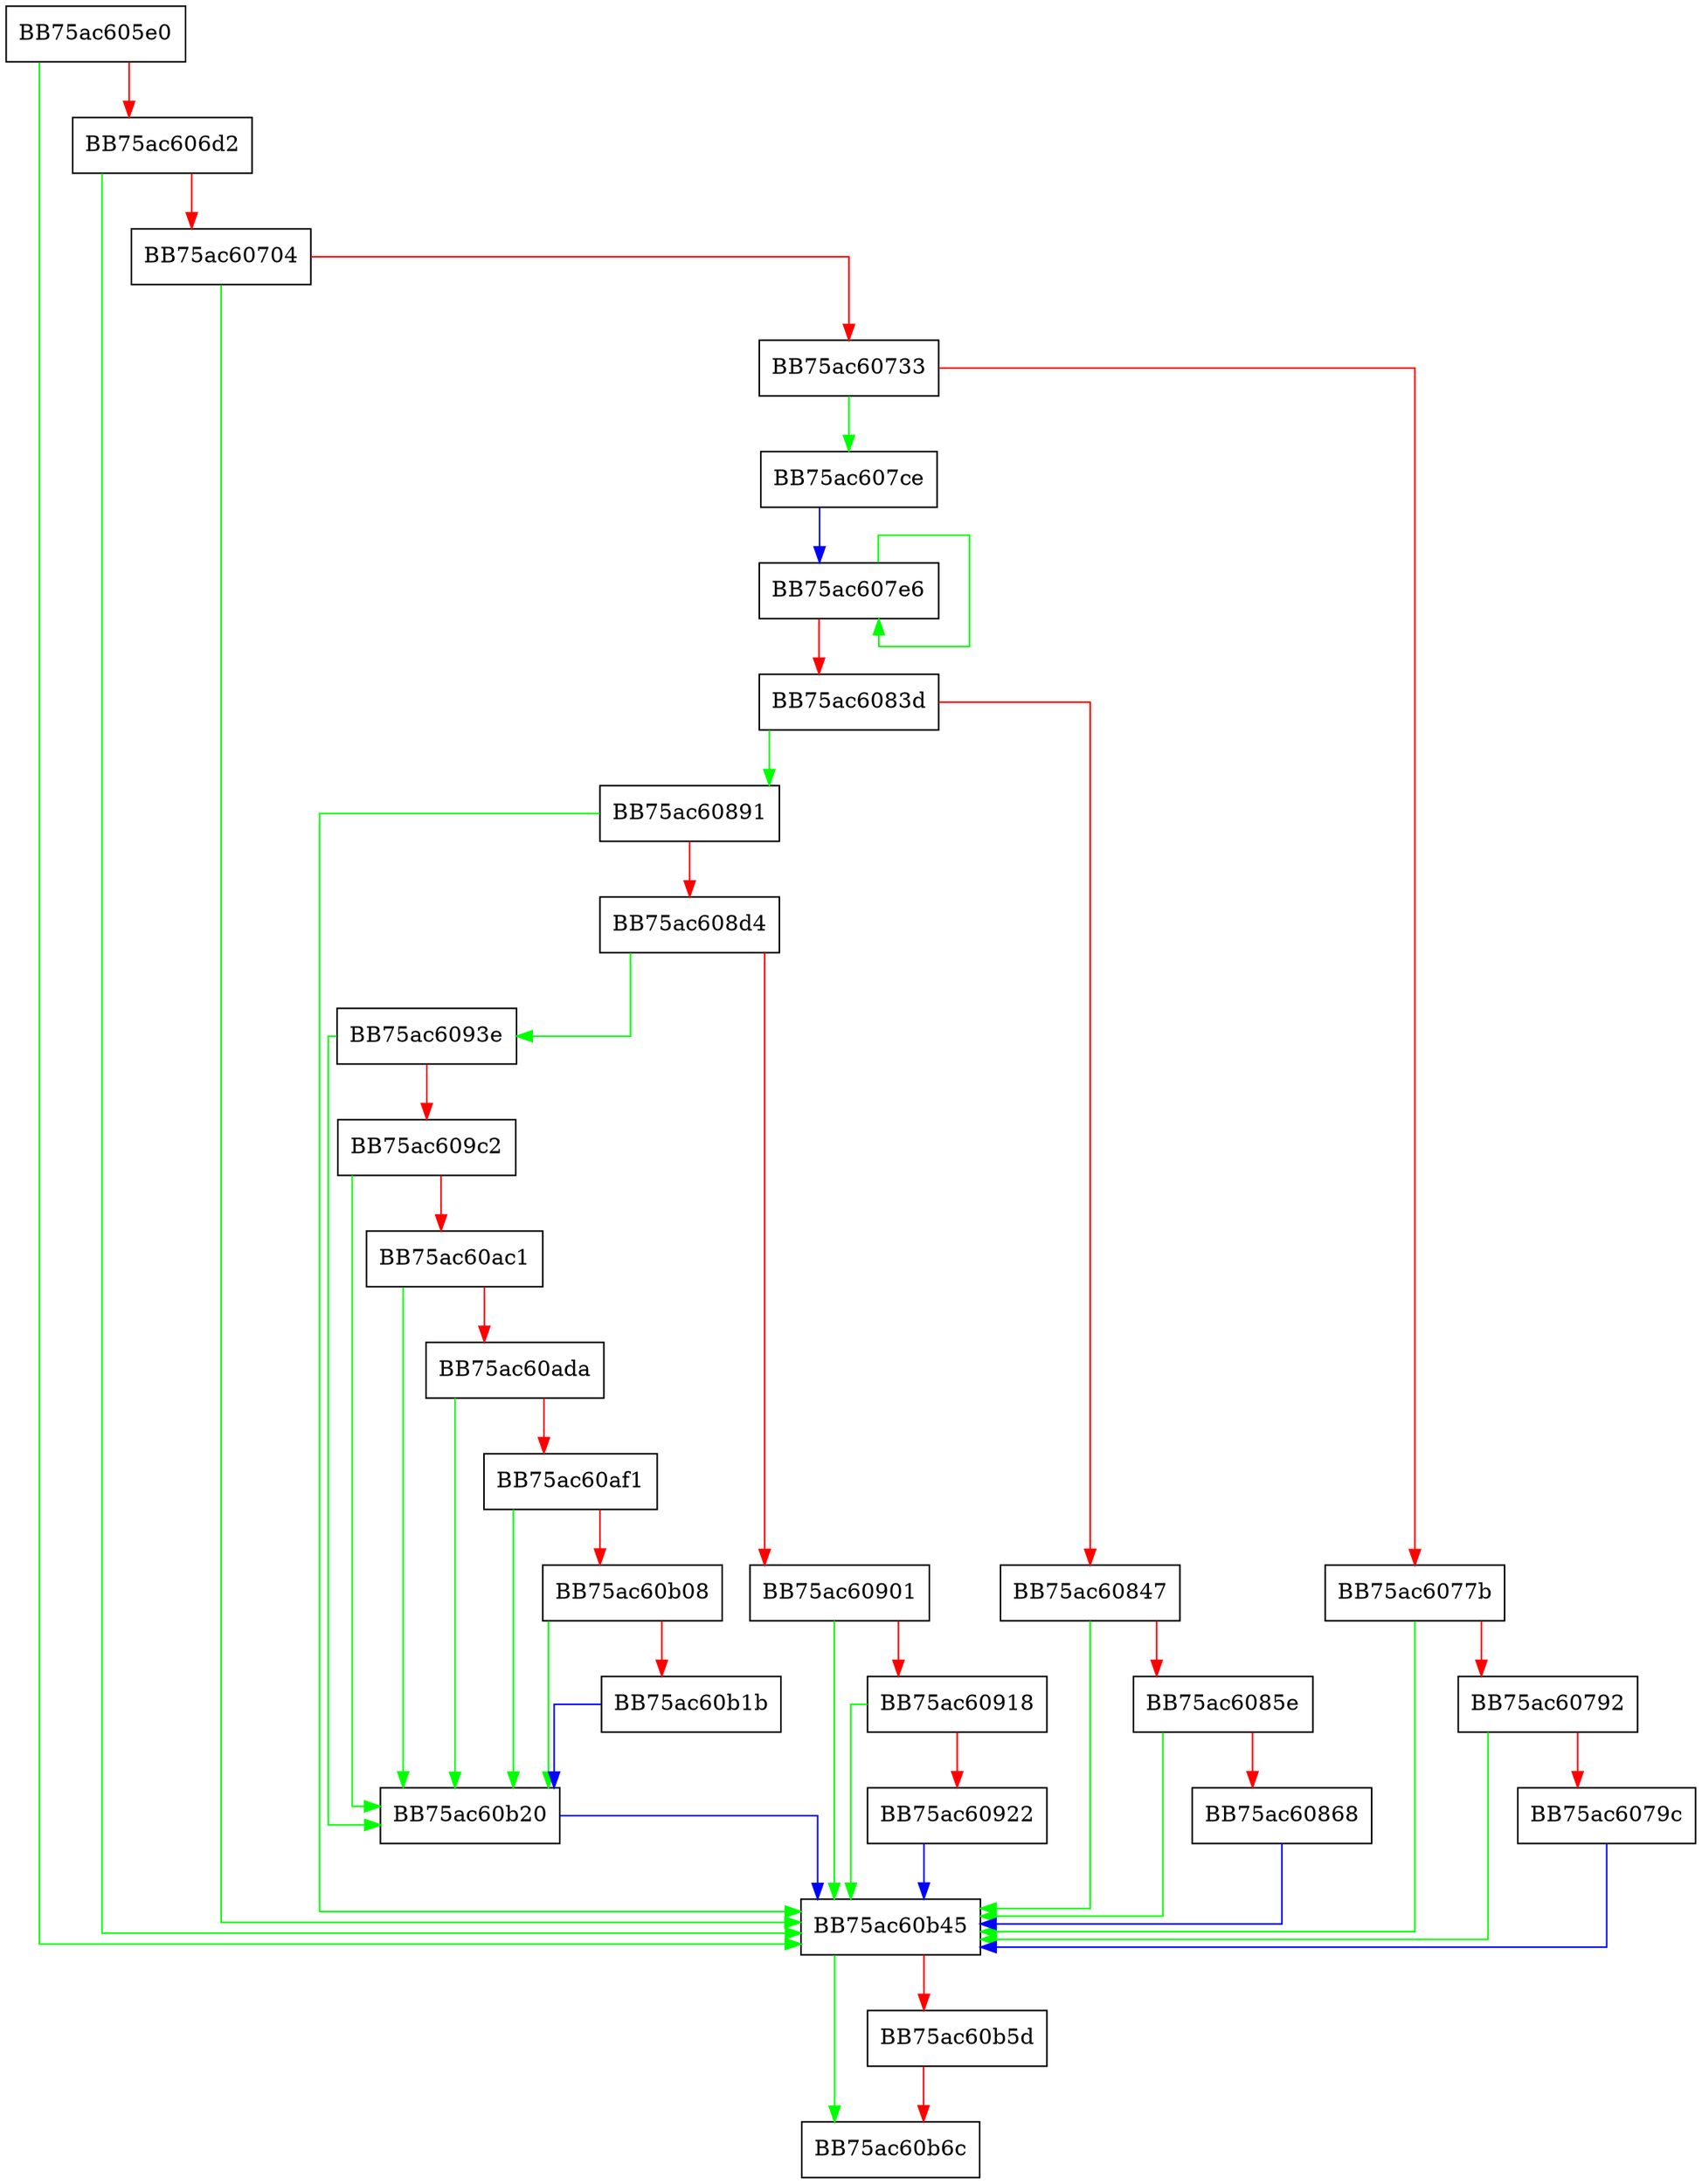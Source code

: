 digraph tprog_unpack {
  node [shape="box"];
  graph [splines=ortho];
  BB75ac605e0 -> BB75ac60b45 [color="green"];
  BB75ac605e0 -> BB75ac606d2 [color="red"];
  BB75ac606d2 -> BB75ac60b45 [color="green"];
  BB75ac606d2 -> BB75ac60704 [color="red"];
  BB75ac60704 -> BB75ac60b45 [color="green"];
  BB75ac60704 -> BB75ac60733 [color="red"];
  BB75ac60733 -> BB75ac607ce [color="green"];
  BB75ac60733 -> BB75ac6077b [color="red"];
  BB75ac6077b -> BB75ac60b45 [color="green"];
  BB75ac6077b -> BB75ac60792 [color="red"];
  BB75ac60792 -> BB75ac60b45 [color="green"];
  BB75ac60792 -> BB75ac6079c [color="red"];
  BB75ac6079c -> BB75ac60b45 [color="blue"];
  BB75ac607ce -> BB75ac607e6 [color="blue"];
  BB75ac607e6 -> BB75ac607e6 [color="green"];
  BB75ac607e6 -> BB75ac6083d [color="red"];
  BB75ac6083d -> BB75ac60891 [color="green"];
  BB75ac6083d -> BB75ac60847 [color="red"];
  BB75ac60847 -> BB75ac60b45 [color="green"];
  BB75ac60847 -> BB75ac6085e [color="red"];
  BB75ac6085e -> BB75ac60b45 [color="green"];
  BB75ac6085e -> BB75ac60868 [color="red"];
  BB75ac60868 -> BB75ac60b45 [color="blue"];
  BB75ac60891 -> BB75ac60b45 [color="green"];
  BB75ac60891 -> BB75ac608d4 [color="red"];
  BB75ac608d4 -> BB75ac6093e [color="green"];
  BB75ac608d4 -> BB75ac60901 [color="red"];
  BB75ac60901 -> BB75ac60b45 [color="green"];
  BB75ac60901 -> BB75ac60918 [color="red"];
  BB75ac60918 -> BB75ac60b45 [color="green"];
  BB75ac60918 -> BB75ac60922 [color="red"];
  BB75ac60922 -> BB75ac60b45 [color="blue"];
  BB75ac6093e -> BB75ac60b20 [color="green"];
  BB75ac6093e -> BB75ac609c2 [color="red"];
  BB75ac609c2 -> BB75ac60b20 [color="green"];
  BB75ac609c2 -> BB75ac60ac1 [color="red"];
  BB75ac60ac1 -> BB75ac60b20 [color="green"];
  BB75ac60ac1 -> BB75ac60ada [color="red"];
  BB75ac60ada -> BB75ac60b20 [color="green"];
  BB75ac60ada -> BB75ac60af1 [color="red"];
  BB75ac60af1 -> BB75ac60b20 [color="green"];
  BB75ac60af1 -> BB75ac60b08 [color="red"];
  BB75ac60b08 -> BB75ac60b20 [color="green"];
  BB75ac60b08 -> BB75ac60b1b [color="red"];
  BB75ac60b1b -> BB75ac60b20 [color="blue"];
  BB75ac60b20 -> BB75ac60b45 [color="blue"];
  BB75ac60b45 -> BB75ac60b6c [color="green"];
  BB75ac60b45 -> BB75ac60b5d [color="red"];
  BB75ac60b5d -> BB75ac60b6c [color="red"];
}